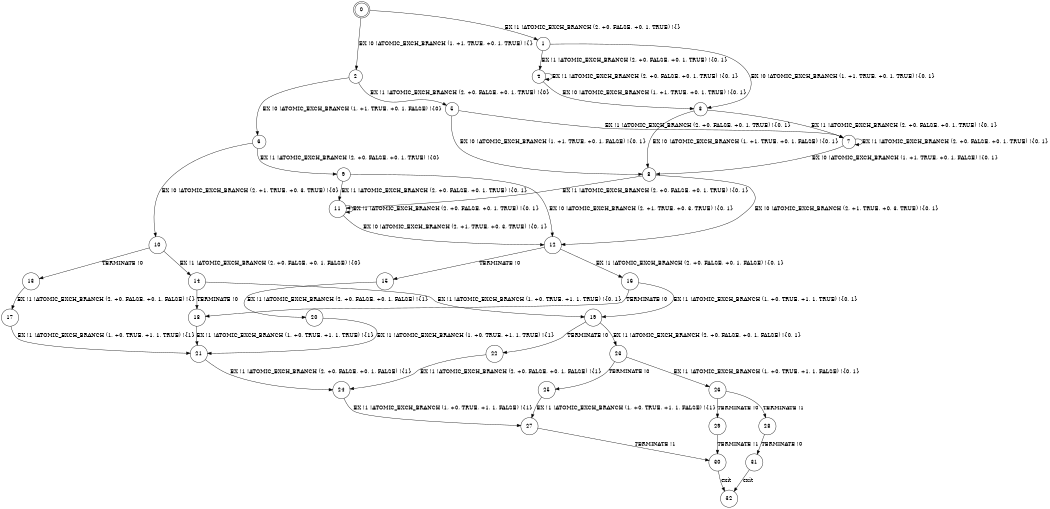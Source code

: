 digraph BCG {
size = "7, 10.5";
center = TRUE;
node [shape = circle];
0 [peripheries = 2];
0 -> 1 [label = "EX !1 !ATOMIC_EXCH_BRANCH (2, +0, FALSE, +0, 1, TRUE) !{}"];
0 -> 2 [label = "EX !0 !ATOMIC_EXCH_BRANCH (1, +1, TRUE, +0, 1, TRUE) !{}"];
1 -> 3 [label = "EX !0 !ATOMIC_EXCH_BRANCH (1, +1, TRUE, +0, 1, TRUE) !{0, 1}"];
1 -> 4 [label = "EX !1 !ATOMIC_EXCH_BRANCH (2, +0, FALSE, +0, 1, TRUE) !{0, 1}"];
2 -> 5 [label = "EX !1 !ATOMIC_EXCH_BRANCH (2, +0, FALSE, +0, 1, TRUE) !{0}"];
2 -> 6 [label = "EX !0 !ATOMIC_EXCH_BRANCH (1, +1, TRUE, +0, 1, FALSE) !{0}"];
3 -> 7 [label = "EX !1 !ATOMIC_EXCH_BRANCH (2, +0, FALSE, +0, 1, TRUE) !{0, 1}"];
3 -> 8 [label = "EX !0 !ATOMIC_EXCH_BRANCH (1, +1, TRUE, +0, 1, FALSE) !{0, 1}"];
4 -> 3 [label = "EX !0 !ATOMIC_EXCH_BRANCH (1, +1, TRUE, +0, 1, TRUE) !{0, 1}"];
4 -> 4 [label = "EX !1 !ATOMIC_EXCH_BRANCH (2, +0, FALSE, +0, 1, TRUE) !{0, 1}"];
5 -> 7 [label = "EX !1 !ATOMIC_EXCH_BRANCH (2, +0, FALSE, +0, 1, TRUE) !{0, 1}"];
5 -> 8 [label = "EX !0 !ATOMIC_EXCH_BRANCH (1, +1, TRUE, +0, 1, FALSE) !{0, 1}"];
6 -> 9 [label = "EX !1 !ATOMIC_EXCH_BRANCH (2, +0, FALSE, +0, 1, TRUE) !{0}"];
6 -> 10 [label = "EX !0 !ATOMIC_EXCH_BRANCH (2, +1, TRUE, +0, 3, TRUE) !{0}"];
7 -> 7 [label = "EX !1 !ATOMIC_EXCH_BRANCH (2, +0, FALSE, +0, 1, TRUE) !{0, 1}"];
7 -> 8 [label = "EX !0 !ATOMIC_EXCH_BRANCH (1, +1, TRUE, +0, 1, FALSE) !{0, 1}"];
8 -> 11 [label = "EX !1 !ATOMIC_EXCH_BRANCH (2, +0, FALSE, +0, 1, TRUE) !{0, 1}"];
8 -> 12 [label = "EX !0 !ATOMIC_EXCH_BRANCH (2, +1, TRUE, +0, 3, TRUE) !{0, 1}"];
9 -> 11 [label = "EX !1 !ATOMIC_EXCH_BRANCH (2, +0, FALSE, +0, 1, TRUE) !{0, 1}"];
9 -> 12 [label = "EX !0 !ATOMIC_EXCH_BRANCH (2, +1, TRUE, +0, 3, TRUE) !{0, 1}"];
10 -> 13 [label = "TERMINATE !0"];
10 -> 14 [label = "EX !1 !ATOMIC_EXCH_BRANCH (2, +0, FALSE, +0, 1, FALSE) !{0}"];
11 -> 11 [label = "EX !1 !ATOMIC_EXCH_BRANCH (2, +0, FALSE, +0, 1, TRUE) !{0, 1}"];
11 -> 12 [label = "EX !0 !ATOMIC_EXCH_BRANCH (2, +1, TRUE, +0, 3, TRUE) !{0, 1}"];
12 -> 15 [label = "TERMINATE !0"];
12 -> 16 [label = "EX !1 !ATOMIC_EXCH_BRANCH (2, +0, FALSE, +0, 1, FALSE) !{0, 1}"];
13 -> 17 [label = "EX !1 !ATOMIC_EXCH_BRANCH (2, +0, FALSE, +0, 1, FALSE) !{}"];
14 -> 18 [label = "TERMINATE !0"];
14 -> 19 [label = "EX !1 !ATOMIC_EXCH_BRANCH (1, +0, TRUE, +1, 1, TRUE) !{0, 1}"];
15 -> 20 [label = "EX !1 !ATOMIC_EXCH_BRANCH (2, +0, FALSE, +0, 1, FALSE) !{1}"];
16 -> 18 [label = "TERMINATE !0"];
16 -> 19 [label = "EX !1 !ATOMIC_EXCH_BRANCH (1, +0, TRUE, +1, 1, TRUE) !{0, 1}"];
17 -> 21 [label = "EX !1 !ATOMIC_EXCH_BRANCH (1, +0, TRUE, +1, 1, TRUE) !{1}"];
18 -> 21 [label = "EX !1 !ATOMIC_EXCH_BRANCH (1, +0, TRUE, +1, 1, TRUE) !{1}"];
19 -> 22 [label = "TERMINATE !0"];
19 -> 23 [label = "EX !1 !ATOMIC_EXCH_BRANCH (2, +0, FALSE, +0, 1, FALSE) !{0, 1}"];
20 -> 21 [label = "EX !1 !ATOMIC_EXCH_BRANCH (1, +0, TRUE, +1, 1, TRUE) !{1}"];
21 -> 24 [label = "EX !1 !ATOMIC_EXCH_BRANCH (2, +0, FALSE, +0, 1, FALSE) !{1}"];
22 -> 24 [label = "EX !1 !ATOMIC_EXCH_BRANCH (2, +0, FALSE, +0, 1, FALSE) !{1}"];
23 -> 25 [label = "TERMINATE !0"];
23 -> 26 [label = "EX !1 !ATOMIC_EXCH_BRANCH (1, +0, TRUE, +1, 1, FALSE) !{0, 1}"];
24 -> 27 [label = "EX !1 !ATOMIC_EXCH_BRANCH (1, +0, TRUE, +1, 1, FALSE) !{1}"];
25 -> 27 [label = "EX !1 !ATOMIC_EXCH_BRANCH (1, +0, TRUE, +1, 1, FALSE) !{1}"];
26 -> 28 [label = "TERMINATE !1"];
26 -> 29 [label = "TERMINATE !0"];
27 -> 30 [label = "TERMINATE !1"];
28 -> 31 [label = "TERMINATE !0"];
29 -> 30 [label = "TERMINATE !1"];
30 -> 32 [label = "exit"];
31 -> 32 [label = "exit"];
}
